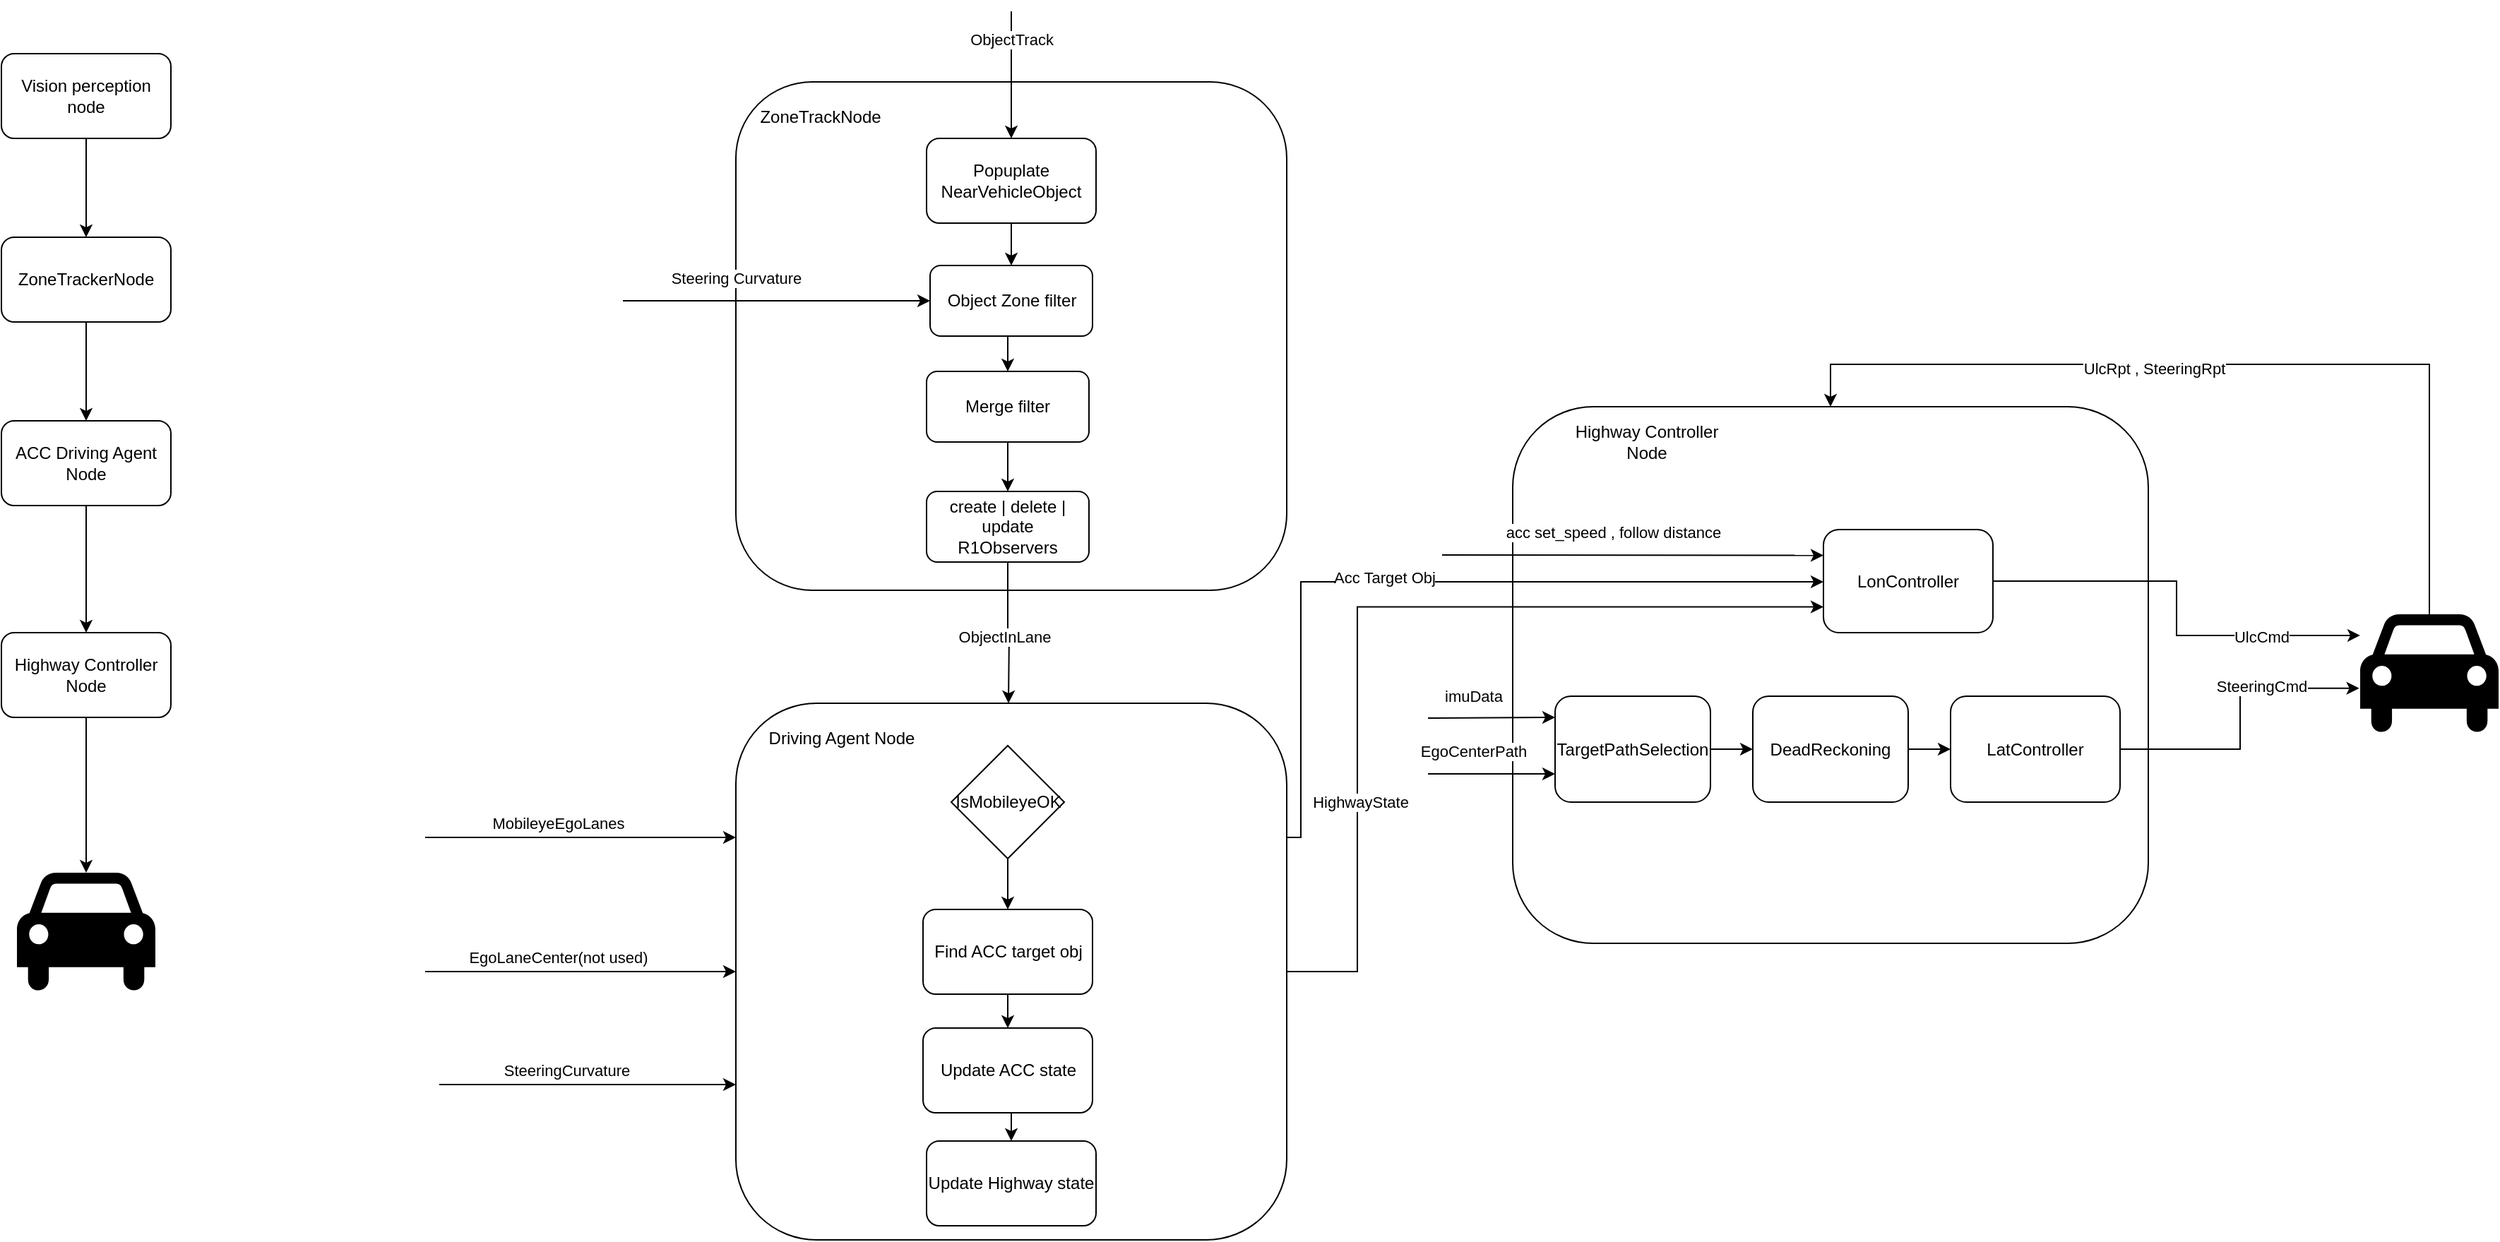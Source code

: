 <mxfile version="28.0.7">
  <diagram name="Page-1" id="w1XmwcPZqw7hQBSEkGL6">
    <mxGraphModel dx="2030" dy="1192" grid="1" gridSize="10" guides="1" tooltips="1" connect="1" arrows="1" fold="1" page="1" pageScale="1" pageWidth="850" pageHeight="1100" math="0" shadow="0">
      <root>
        <mxCell id="0" />
        <mxCell id="1" parent="0" />
        <mxCell id="toGZ8ETKJfE2OcWhgWiJ-19" value="" style="rounded=1;whiteSpace=wrap;html=1;" vertex="1" parent="1">
          <mxGeometry x="850" y="710" width="390" height="380" as="geometry" />
        </mxCell>
        <mxCell id="aAM6zOO8ckU4A9BCb9Pb-5" style="edgeStyle=orthogonalEdgeStyle;rounded=0;orthogonalLoop=1;jettySize=auto;html=1;exitX=0.5;exitY=1;exitDx=0;exitDy=0;entryX=0.5;entryY=0;entryDx=0;entryDy=0;" parent="1" source="aAM6zOO8ckU4A9BCb9Pb-1" target="aAM6zOO8ckU4A9BCb9Pb-3" edge="1">
          <mxGeometry relative="1" as="geometry" />
        </mxCell>
        <mxCell id="aAM6zOO8ckU4A9BCb9Pb-1" value="ACC Driving Agent Node" style="rounded=1;whiteSpace=wrap;html=1;" parent="1" vertex="1">
          <mxGeometry x="330" y="510" width="120" height="60" as="geometry" />
        </mxCell>
        <mxCell id="aAM6zOO8ckU4A9BCb9Pb-4" style="edgeStyle=orthogonalEdgeStyle;rounded=0;orthogonalLoop=1;jettySize=auto;html=1;exitX=0.5;exitY=1;exitDx=0;exitDy=0;" parent="1" source="aAM6zOO8ckU4A9BCb9Pb-2" target="aAM6zOO8ckU4A9BCb9Pb-1" edge="1">
          <mxGeometry relative="1" as="geometry" />
        </mxCell>
        <mxCell id="aAM6zOO8ckU4A9BCb9Pb-2" value="ZoneTrackerNode" style="rounded=1;whiteSpace=wrap;html=1;" parent="1" vertex="1">
          <mxGeometry x="330" y="380" width="120" height="60" as="geometry" />
        </mxCell>
        <mxCell id="aAM6zOO8ckU4A9BCb9Pb-3" value="Highway Controller Node" style="rounded=1;whiteSpace=wrap;html=1;" parent="1" vertex="1">
          <mxGeometry x="330" y="660" width="120" height="60" as="geometry" />
        </mxCell>
        <mxCell id="toGZ8ETKJfE2OcWhgWiJ-1" value="" style="shape=mxgraph.signs.transportation.car_4;html=1;pointerEvents=1;fillColor=#000000;strokeColor=none;verticalLabelPosition=bottom;verticalAlign=top;align=center;" vertex="1" parent="1">
          <mxGeometry x="341" y="830" width="98" height="86" as="geometry" />
        </mxCell>
        <mxCell id="toGZ8ETKJfE2OcWhgWiJ-2" style="edgeStyle=orthogonalEdgeStyle;rounded=0;orthogonalLoop=1;jettySize=auto;html=1;exitX=0.5;exitY=1;exitDx=0;exitDy=0;entryX=0.5;entryY=0;entryDx=0;entryDy=0;entryPerimeter=0;" edge="1" parent="1" source="aAM6zOO8ckU4A9BCb9Pb-3" target="toGZ8ETKJfE2OcWhgWiJ-1">
          <mxGeometry relative="1" as="geometry" />
        </mxCell>
        <mxCell id="toGZ8ETKJfE2OcWhgWiJ-3" value="" style="rounded=1;whiteSpace=wrap;html=1;" vertex="1" parent="1">
          <mxGeometry x="850" y="270" width="390" height="360" as="geometry" />
        </mxCell>
        <mxCell id="toGZ8ETKJfE2OcWhgWiJ-4" value="" style="endArrow=classic;html=1;rounded=0;entryX=0.5;entryY=0;entryDx=0;entryDy=0;" edge="1" parent="1" target="toGZ8ETKJfE2OcWhgWiJ-8">
          <mxGeometry width="50" height="50" relative="1" as="geometry">
            <mxPoint x="1045" y="220" as="sourcePoint" />
            <mxPoint x="840" y="380" as="targetPoint" />
          </mxGeometry>
        </mxCell>
        <mxCell id="toGZ8ETKJfE2OcWhgWiJ-7" value="ObjectTrack" style="edgeLabel;html=1;align=center;verticalAlign=middle;resizable=0;points=[];" vertex="1" connectable="0" parent="toGZ8ETKJfE2OcWhgWiJ-4">
          <mxGeometry x="-0.25" y="2" relative="1" as="geometry">
            <mxPoint x="-2" y="-14" as="offset" />
          </mxGeometry>
        </mxCell>
        <mxCell id="toGZ8ETKJfE2OcWhgWiJ-6" style="edgeStyle=orthogonalEdgeStyle;rounded=0;orthogonalLoop=1;jettySize=auto;html=1;exitX=0.5;exitY=1;exitDx=0;exitDy=0;entryX=0.5;entryY=0;entryDx=0;entryDy=0;" edge="1" parent="1" source="toGZ8ETKJfE2OcWhgWiJ-5" target="aAM6zOO8ckU4A9BCb9Pb-2">
          <mxGeometry relative="1" as="geometry" />
        </mxCell>
        <mxCell id="toGZ8ETKJfE2OcWhgWiJ-5" value="Vision perception node" style="rounded=1;whiteSpace=wrap;html=1;" vertex="1" parent="1">
          <mxGeometry x="330" y="250" width="120" height="60" as="geometry" />
        </mxCell>
        <mxCell id="toGZ8ETKJfE2OcWhgWiJ-10" style="edgeStyle=orthogonalEdgeStyle;rounded=0;orthogonalLoop=1;jettySize=auto;html=1;exitX=0.5;exitY=1;exitDx=0;exitDy=0;" edge="1" parent="1" source="toGZ8ETKJfE2OcWhgWiJ-8" target="toGZ8ETKJfE2OcWhgWiJ-9">
          <mxGeometry relative="1" as="geometry" />
        </mxCell>
        <mxCell id="toGZ8ETKJfE2OcWhgWiJ-8" value="Popuplate NearVehicleObject" style="rounded=1;whiteSpace=wrap;html=1;" vertex="1" parent="1">
          <mxGeometry x="985" y="310" width="120" height="60" as="geometry" />
        </mxCell>
        <mxCell id="toGZ8ETKJfE2OcWhgWiJ-13" style="edgeStyle=orthogonalEdgeStyle;rounded=0;orthogonalLoop=1;jettySize=auto;html=1;exitX=0.5;exitY=1;exitDx=0;exitDy=0;entryX=0.5;entryY=0;entryDx=0;entryDy=0;" edge="1" parent="1" source="toGZ8ETKJfE2OcWhgWiJ-9" target="toGZ8ETKJfE2OcWhgWiJ-11">
          <mxGeometry relative="1" as="geometry" />
        </mxCell>
        <mxCell id="toGZ8ETKJfE2OcWhgWiJ-9" value="Object Zone filter" style="rounded=1;whiteSpace=wrap;html=1;" vertex="1" parent="1">
          <mxGeometry x="987.5" y="400" width="115" height="50" as="geometry" />
        </mxCell>
        <mxCell id="toGZ8ETKJfE2OcWhgWiJ-15" style="edgeStyle=orthogonalEdgeStyle;rounded=0;orthogonalLoop=1;jettySize=auto;html=1;exitX=0.5;exitY=1;exitDx=0;exitDy=0;" edge="1" parent="1" source="toGZ8ETKJfE2OcWhgWiJ-11" target="toGZ8ETKJfE2OcWhgWiJ-12">
          <mxGeometry relative="1" as="geometry" />
        </mxCell>
        <mxCell id="toGZ8ETKJfE2OcWhgWiJ-11" value="Merge filter" style="rounded=1;whiteSpace=wrap;html=1;" vertex="1" parent="1">
          <mxGeometry x="985" y="475" width="115" height="50" as="geometry" />
        </mxCell>
        <mxCell id="toGZ8ETKJfE2OcWhgWiJ-16" style="edgeStyle=orthogonalEdgeStyle;rounded=0;orthogonalLoop=1;jettySize=auto;html=1;exitX=0.5;exitY=1;exitDx=0;exitDy=0;" edge="1" parent="1" source="toGZ8ETKJfE2OcWhgWiJ-12">
          <mxGeometry relative="1" as="geometry">
            <mxPoint x="1043" y="710" as="targetPoint" />
          </mxGeometry>
        </mxCell>
        <mxCell id="toGZ8ETKJfE2OcWhgWiJ-17" value="ObjectInLane" style="edgeLabel;html=1;align=center;verticalAlign=middle;resizable=0;points=[];" vertex="1" connectable="0" parent="toGZ8ETKJfE2OcWhgWiJ-16">
          <mxGeometry x="0.064" y="-4" relative="1" as="geometry">
            <mxPoint as="offset" />
          </mxGeometry>
        </mxCell>
        <mxCell id="toGZ8ETKJfE2OcWhgWiJ-12" value="create | delete | update&lt;br&gt;R1Observers" style="rounded=1;whiteSpace=wrap;html=1;" vertex="1" parent="1">
          <mxGeometry x="985" y="560" width="115" height="50" as="geometry" />
        </mxCell>
        <mxCell id="toGZ8ETKJfE2OcWhgWiJ-18" value="ZoneTrackNode" style="text;html=1;align=center;verticalAlign=middle;whiteSpace=wrap;rounded=0;" vertex="1" parent="1">
          <mxGeometry x="880" y="280" width="60" height="30" as="geometry" />
        </mxCell>
        <mxCell id="toGZ8ETKJfE2OcWhgWiJ-20" value="Driving Agent Node" style="text;html=1;align=center;verticalAlign=middle;whiteSpace=wrap;rounded=0;" vertex="1" parent="1">
          <mxGeometry x="870" y="720" width="110" height="30" as="geometry" />
        </mxCell>
        <mxCell id="toGZ8ETKJfE2OcWhgWiJ-21" value="" style="endArrow=classic;html=1;rounded=0;entryX=0;entryY=0.5;entryDx=0;entryDy=0;" edge="1" parent="1" target="toGZ8ETKJfE2OcWhgWiJ-9">
          <mxGeometry width="50" height="50" relative="1" as="geometry">
            <mxPoint x="770" y="425" as="sourcePoint" />
            <mxPoint x="740" y="420" as="targetPoint" />
          </mxGeometry>
        </mxCell>
        <mxCell id="toGZ8ETKJfE2OcWhgWiJ-22" value="Steering Curvat&lt;span style=&quot;background-color: light-dark(#ffffff, var(--ge-dark-color, #121212)); color: light-dark(rgb(0, 0, 0), rgb(255, 255, 255));&quot;&gt;ure&lt;/span&gt;" style="edgeLabel;html=1;align=center;verticalAlign=middle;resizable=0;points=[];" vertex="1" connectable="0" parent="toGZ8ETKJfE2OcWhgWiJ-21">
          <mxGeometry x="-0.25" y="2" relative="1" as="geometry">
            <mxPoint x="-2" y="-14" as="offset" />
          </mxGeometry>
        </mxCell>
        <mxCell id="toGZ8ETKJfE2OcWhgWiJ-25" value="" style="endArrow=classic;html=1;rounded=0;entryX=0;entryY=0.25;entryDx=0;entryDy=0;" edge="1" parent="1" target="toGZ8ETKJfE2OcWhgWiJ-19">
          <mxGeometry width="50" height="50" relative="1" as="geometry">
            <mxPoint x="630" y="805" as="sourcePoint" />
            <mxPoint x="760" y="730" as="targetPoint" />
          </mxGeometry>
        </mxCell>
        <mxCell id="toGZ8ETKJfE2OcWhgWiJ-26" value="MobileyeEgoLanes" style="edgeLabel;html=1;align=center;verticalAlign=middle;resizable=0;points=[];" vertex="1" connectable="0" parent="toGZ8ETKJfE2OcWhgWiJ-25">
          <mxGeometry x="-0.171" y="-3" relative="1" as="geometry">
            <mxPoint x="3" y="-13" as="offset" />
          </mxGeometry>
        </mxCell>
        <mxCell id="toGZ8ETKJfE2OcWhgWiJ-27" value="" style="endArrow=classic;html=1;rounded=0;entryX=0;entryY=0.5;entryDx=0;entryDy=0;" edge="1" parent="1" target="toGZ8ETKJfE2OcWhgWiJ-19">
          <mxGeometry width="50" height="50" relative="1" as="geometry">
            <mxPoint x="630" y="900" as="sourcePoint" />
            <mxPoint x="840" y="779.5" as="targetPoint" />
          </mxGeometry>
        </mxCell>
        <mxCell id="toGZ8ETKJfE2OcWhgWiJ-28" value="EgoLaneCenter(not used)" style="edgeLabel;html=1;align=center;verticalAlign=middle;resizable=0;points=[];" vertex="1" connectable="0" parent="toGZ8ETKJfE2OcWhgWiJ-27">
          <mxGeometry x="-0.171" y="-3" relative="1" as="geometry">
            <mxPoint x="3" y="-13" as="offset" />
          </mxGeometry>
        </mxCell>
        <mxCell id="toGZ8ETKJfE2OcWhgWiJ-31" value="" style="endArrow=classic;html=1;rounded=0;entryX=0;entryY=0.5;entryDx=0;entryDy=0;" edge="1" parent="1">
          <mxGeometry width="50" height="50" relative="1" as="geometry">
            <mxPoint x="640" y="980" as="sourcePoint" />
            <mxPoint x="850" y="980" as="targetPoint" />
          </mxGeometry>
        </mxCell>
        <mxCell id="toGZ8ETKJfE2OcWhgWiJ-32" value="SteeringCurvature" style="edgeLabel;html=1;align=center;verticalAlign=middle;resizable=0;points=[];" vertex="1" connectable="0" parent="toGZ8ETKJfE2OcWhgWiJ-31">
          <mxGeometry x="-0.171" y="-3" relative="1" as="geometry">
            <mxPoint x="3" y="-13" as="offset" />
          </mxGeometry>
        </mxCell>
        <mxCell id="toGZ8ETKJfE2OcWhgWiJ-39" style="edgeStyle=orthogonalEdgeStyle;rounded=0;orthogonalLoop=1;jettySize=auto;html=1;exitX=0.5;exitY=1;exitDx=0;exitDy=0;entryX=0.5;entryY=0;entryDx=0;entryDy=0;" edge="1" parent="1" source="toGZ8ETKJfE2OcWhgWiJ-36" target="toGZ8ETKJfE2OcWhgWiJ-38">
          <mxGeometry relative="1" as="geometry" />
        </mxCell>
        <mxCell id="toGZ8ETKJfE2OcWhgWiJ-36" value="IsMobileyeOK" style="rhombus;whiteSpace=wrap;html=1;" vertex="1" parent="1">
          <mxGeometry x="1002.5" y="740" width="80" height="80" as="geometry" />
        </mxCell>
        <mxCell id="toGZ8ETKJfE2OcWhgWiJ-41" style="edgeStyle=orthogonalEdgeStyle;rounded=0;orthogonalLoop=1;jettySize=auto;html=1;exitX=0.5;exitY=1;exitDx=0;exitDy=0;entryX=0.5;entryY=0;entryDx=0;entryDy=0;" edge="1" parent="1" source="toGZ8ETKJfE2OcWhgWiJ-38" target="toGZ8ETKJfE2OcWhgWiJ-40">
          <mxGeometry relative="1" as="geometry" />
        </mxCell>
        <mxCell id="toGZ8ETKJfE2OcWhgWiJ-38" value="Find ACC target obj" style="rounded=1;whiteSpace=wrap;html=1;" vertex="1" parent="1">
          <mxGeometry x="982.5" y="856" width="120" height="60" as="geometry" />
        </mxCell>
        <mxCell id="toGZ8ETKJfE2OcWhgWiJ-43" style="edgeStyle=orthogonalEdgeStyle;rounded=0;orthogonalLoop=1;jettySize=auto;html=1;exitX=0.5;exitY=1;exitDx=0;exitDy=0;entryX=0.5;entryY=0;entryDx=0;entryDy=0;" edge="1" parent="1" source="toGZ8ETKJfE2OcWhgWiJ-40" target="toGZ8ETKJfE2OcWhgWiJ-42">
          <mxGeometry relative="1" as="geometry" />
        </mxCell>
        <mxCell id="toGZ8ETKJfE2OcWhgWiJ-40" value="Update ACC state" style="rounded=1;whiteSpace=wrap;html=1;" vertex="1" parent="1">
          <mxGeometry x="982.5" y="940" width="120" height="60" as="geometry" />
        </mxCell>
        <mxCell id="toGZ8ETKJfE2OcWhgWiJ-42" value="Update Highway state" style="rounded=1;whiteSpace=wrap;html=1;" vertex="1" parent="1">
          <mxGeometry x="985" y="1020" width="120" height="60" as="geometry" />
        </mxCell>
        <mxCell id="toGZ8ETKJfE2OcWhgWiJ-44" value="" style="rounded=1;whiteSpace=wrap;html=1;" vertex="1" parent="1">
          <mxGeometry x="1400" y="500" width="450" height="380" as="geometry" />
        </mxCell>
        <mxCell id="toGZ8ETKJfE2OcWhgWiJ-45" value="Highway Controller Node" style="text;html=1;align=center;verticalAlign=middle;whiteSpace=wrap;rounded=0;" vertex="1" parent="1">
          <mxGeometry x="1440" y="510" width="110" height="30" as="geometry" />
        </mxCell>
        <mxCell id="toGZ8ETKJfE2OcWhgWiJ-48" style="edgeStyle=orthogonalEdgeStyle;rounded=0;orthogonalLoop=1;jettySize=auto;html=1;exitX=1;exitY=0.5;exitDx=0;exitDy=0;entryX=0;entryY=0.75;entryDx=0;entryDy=0;" edge="1" parent="1" source="toGZ8ETKJfE2OcWhgWiJ-19" target="toGZ8ETKJfE2OcWhgWiJ-62">
          <mxGeometry relative="1" as="geometry">
            <Array as="points">
              <mxPoint x="1290" y="900" />
              <mxPoint x="1290" y="642" />
            </Array>
          </mxGeometry>
        </mxCell>
        <mxCell id="toGZ8ETKJfE2OcWhgWiJ-49" value="HighwayState" style="edgeLabel;html=1;align=center;verticalAlign=middle;resizable=0;points=[];" vertex="1" connectable="0" parent="toGZ8ETKJfE2OcWhgWiJ-48">
          <mxGeometry x="-0.467" y="-2" relative="1" as="geometry">
            <mxPoint as="offset" />
          </mxGeometry>
        </mxCell>
        <mxCell id="toGZ8ETKJfE2OcWhgWiJ-59" style="edgeStyle=orthogonalEdgeStyle;rounded=0;orthogonalLoop=1;jettySize=auto;html=1;exitX=0.5;exitY=0;exitDx=0;exitDy=0;exitPerimeter=0;entryX=0.5;entryY=0;entryDx=0;entryDy=0;" edge="1" parent="1" source="toGZ8ETKJfE2OcWhgWiJ-50" target="toGZ8ETKJfE2OcWhgWiJ-44">
          <mxGeometry relative="1" as="geometry">
            <Array as="points">
              <mxPoint x="2049" y="470" />
              <mxPoint x="1625" y="470" />
            </Array>
          </mxGeometry>
        </mxCell>
        <mxCell id="toGZ8ETKJfE2OcWhgWiJ-60" value="UlcRpt , SteeringRpt" style="edgeLabel;html=1;align=center;verticalAlign=middle;resizable=0;points=[];" vertex="1" connectable="0" parent="toGZ8ETKJfE2OcWhgWiJ-59">
          <mxGeometry x="0.181" y="3" relative="1" as="geometry">
            <mxPoint as="offset" />
          </mxGeometry>
        </mxCell>
        <mxCell id="toGZ8ETKJfE2OcWhgWiJ-50" value="" style="shape=mxgraph.signs.transportation.car_4;html=1;pointerEvents=1;fillColor=#000000;strokeColor=none;verticalLabelPosition=bottom;verticalAlign=top;align=center;" vertex="1" parent="1">
          <mxGeometry x="2000" y="647" width="98" height="86" as="geometry" />
        </mxCell>
        <mxCell id="toGZ8ETKJfE2OcWhgWiJ-51" value="" style="endArrow=classic;html=1;rounded=0;entryX=0;entryY=0.5;entryDx=0;entryDy=0;" edge="1" parent="1">
          <mxGeometry width="50" height="50" relative="1" as="geometry">
            <mxPoint x="1340" y="720.5" as="sourcePoint" />
            <mxPoint x="1430" y="720" as="targetPoint" />
          </mxGeometry>
        </mxCell>
        <mxCell id="toGZ8ETKJfE2OcWhgWiJ-52" value="imuData" style="edgeLabel;html=1;align=center;verticalAlign=middle;resizable=0;points=[];" vertex="1" connectable="0" parent="toGZ8ETKJfE2OcWhgWiJ-51">
          <mxGeometry x="-0.25" y="2" relative="1" as="geometry">
            <mxPoint x="-2" y="-14" as="offset" />
          </mxGeometry>
        </mxCell>
        <mxCell id="toGZ8ETKJfE2OcWhgWiJ-74" style="edgeStyle=orthogonalEdgeStyle;rounded=0;orthogonalLoop=1;jettySize=auto;html=1;exitX=1;exitY=0.5;exitDx=0;exitDy=0;" edge="1" parent="1" source="toGZ8ETKJfE2OcWhgWiJ-61" target="toGZ8ETKJfE2OcWhgWiJ-73">
          <mxGeometry relative="1" as="geometry" />
        </mxCell>
        <mxCell id="toGZ8ETKJfE2OcWhgWiJ-61" value="TargetPathSelection" style="rounded=1;whiteSpace=wrap;html=1;" vertex="1" parent="1">
          <mxGeometry x="1430" y="705" width="110" height="75" as="geometry" />
        </mxCell>
        <mxCell id="toGZ8ETKJfE2OcWhgWiJ-62" value="LonController" style="rounded=1;whiteSpace=wrap;html=1;" vertex="1" parent="1">
          <mxGeometry x="1620" y="587" width="120" height="73" as="geometry" />
        </mxCell>
        <mxCell id="toGZ8ETKJfE2OcWhgWiJ-63" value="LatController" style="rounded=1;whiteSpace=wrap;html=1;" vertex="1" parent="1">
          <mxGeometry x="1710" y="705" width="120" height="75" as="geometry" />
        </mxCell>
        <mxCell id="toGZ8ETKJfE2OcWhgWiJ-67" style="edgeStyle=orthogonalEdgeStyle;rounded=0;orthogonalLoop=1;jettySize=auto;html=1;exitX=1;exitY=0.5;exitDx=0;exitDy=0;entryX=-0.007;entryY=0.609;entryDx=0;entryDy=0;entryPerimeter=0;" edge="1" parent="1" source="toGZ8ETKJfE2OcWhgWiJ-63" target="toGZ8ETKJfE2OcWhgWiJ-50">
          <mxGeometry relative="1" as="geometry" />
        </mxCell>
        <mxCell id="toGZ8ETKJfE2OcWhgWiJ-68" value="SteeringCmd" style="edgeLabel;html=1;align=center;verticalAlign=middle;resizable=0;points=[];" vertex="1" connectable="0" parent="toGZ8ETKJfE2OcWhgWiJ-67">
          <mxGeometry x="0.343" y="2" relative="1" as="geometry">
            <mxPoint as="offset" />
          </mxGeometry>
        </mxCell>
        <mxCell id="toGZ8ETKJfE2OcWhgWiJ-69" style="edgeStyle=orthogonalEdgeStyle;rounded=0;orthogonalLoop=1;jettySize=auto;html=1;exitX=1;exitY=0.5;exitDx=0;exitDy=0;entryX=0;entryY=0.174;entryDx=0;entryDy=0;entryPerimeter=0;" edge="1" parent="1" source="toGZ8ETKJfE2OcWhgWiJ-62" target="toGZ8ETKJfE2OcWhgWiJ-50">
          <mxGeometry relative="1" as="geometry" />
        </mxCell>
        <mxCell id="toGZ8ETKJfE2OcWhgWiJ-70" value="UlcCmd" style="edgeLabel;html=1;align=center;verticalAlign=middle;resizable=0;points=[];" vertex="1" connectable="0" parent="toGZ8ETKJfE2OcWhgWiJ-69">
          <mxGeometry x="0.526" y="-1" relative="1" as="geometry">
            <mxPoint as="offset" />
          </mxGeometry>
        </mxCell>
        <mxCell id="toGZ8ETKJfE2OcWhgWiJ-71" value="" style="endArrow=classic;html=1;rounded=0;entryX=0;entryY=0.25;entryDx=0;entryDy=0;" edge="1" parent="1" target="toGZ8ETKJfE2OcWhgWiJ-62">
          <mxGeometry width="50" height="50" relative="1" as="geometry">
            <mxPoint x="1350" y="605" as="sourcePoint" />
            <mxPoint x="1350" y="690" as="targetPoint" />
          </mxGeometry>
        </mxCell>
        <mxCell id="toGZ8ETKJfE2OcWhgWiJ-72" value="acc set_speed , follow distance" style="edgeLabel;html=1;align=center;verticalAlign=middle;resizable=0;points=[];" vertex="1" connectable="0" parent="toGZ8ETKJfE2OcWhgWiJ-71">
          <mxGeometry x="-0.25" y="2" relative="1" as="geometry">
            <mxPoint x="19" y="-14" as="offset" />
          </mxGeometry>
        </mxCell>
        <mxCell id="toGZ8ETKJfE2OcWhgWiJ-75" style="edgeStyle=orthogonalEdgeStyle;rounded=0;orthogonalLoop=1;jettySize=auto;html=1;exitX=1;exitY=0.5;exitDx=0;exitDy=0;" edge="1" parent="1" source="toGZ8ETKJfE2OcWhgWiJ-73" target="toGZ8ETKJfE2OcWhgWiJ-63">
          <mxGeometry relative="1" as="geometry" />
        </mxCell>
        <mxCell id="toGZ8ETKJfE2OcWhgWiJ-73" value="DeadReckoning" style="rounded=1;whiteSpace=wrap;html=1;" vertex="1" parent="1">
          <mxGeometry x="1570" y="705" width="110" height="75" as="geometry" />
        </mxCell>
        <mxCell id="toGZ8ETKJfE2OcWhgWiJ-76" value="" style="endArrow=classic;html=1;rounded=0;entryX=0;entryY=0.5;entryDx=0;entryDy=0;" edge="1" parent="1">
          <mxGeometry width="50" height="50" relative="1" as="geometry">
            <mxPoint x="1340" y="760" as="sourcePoint" />
            <mxPoint x="1430" y="760" as="targetPoint" />
          </mxGeometry>
        </mxCell>
        <mxCell id="toGZ8ETKJfE2OcWhgWiJ-77" value="EgoCenterPath" style="edgeLabel;html=1;align=center;verticalAlign=middle;resizable=0;points=[];" vertex="1" connectable="0" parent="toGZ8ETKJfE2OcWhgWiJ-76">
          <mxGeometry x="-0.25" y="2" relative="1" as="geometry">
            <mxPoint x="-2" y="-14" as="offset" />
          </mxGeometry>
        </mxCell>
        <mxCell id="toGZ8ETKJfE2OcWhgWiJ-78" style="edgeStyle=orthogonalEdgeStyle;rounded=0;orthogonalLoop=1;jettySize=auto;html=1;exitX=1;exitY=0.25;exitDx=0;exitDy=0;" edge="1" parent="1" source="toGZ8ETKJfE2OcWhgWiJ-19" target="toGZ8ETKJfE2OcWhgWiJ-62">
          <mxGeometry relative="1" as="geometry">
            <mxPoint x="1500" y="390" as="targetPoint" />
            <Array as="points">
              <mxPoint x="1250" y="805" />
              <mxPoint x="1250" y="624" />
            </Array>
          </mxGeometry>
        </mxCell>
        <mxCell id="toGZ8ETKJfE2OcWhgWiJ-79" value="Acc Target Obj" style="edgeLabel;html=1;align=center;verticalAlign=middle;resizable=0;points=[];" vertex="1" connectable="0" parent="toGZ8ETKJfE2OcWhgWiJ-78">
          <mxGeometry x="-0.11" y="3" relative="1" as="geometry">
            <mxPoint as="offset" />
          </mxGeometry>
        </mxCell>
      </root>
    </mxGraphModel>
  </diagram>
</mxfile>
